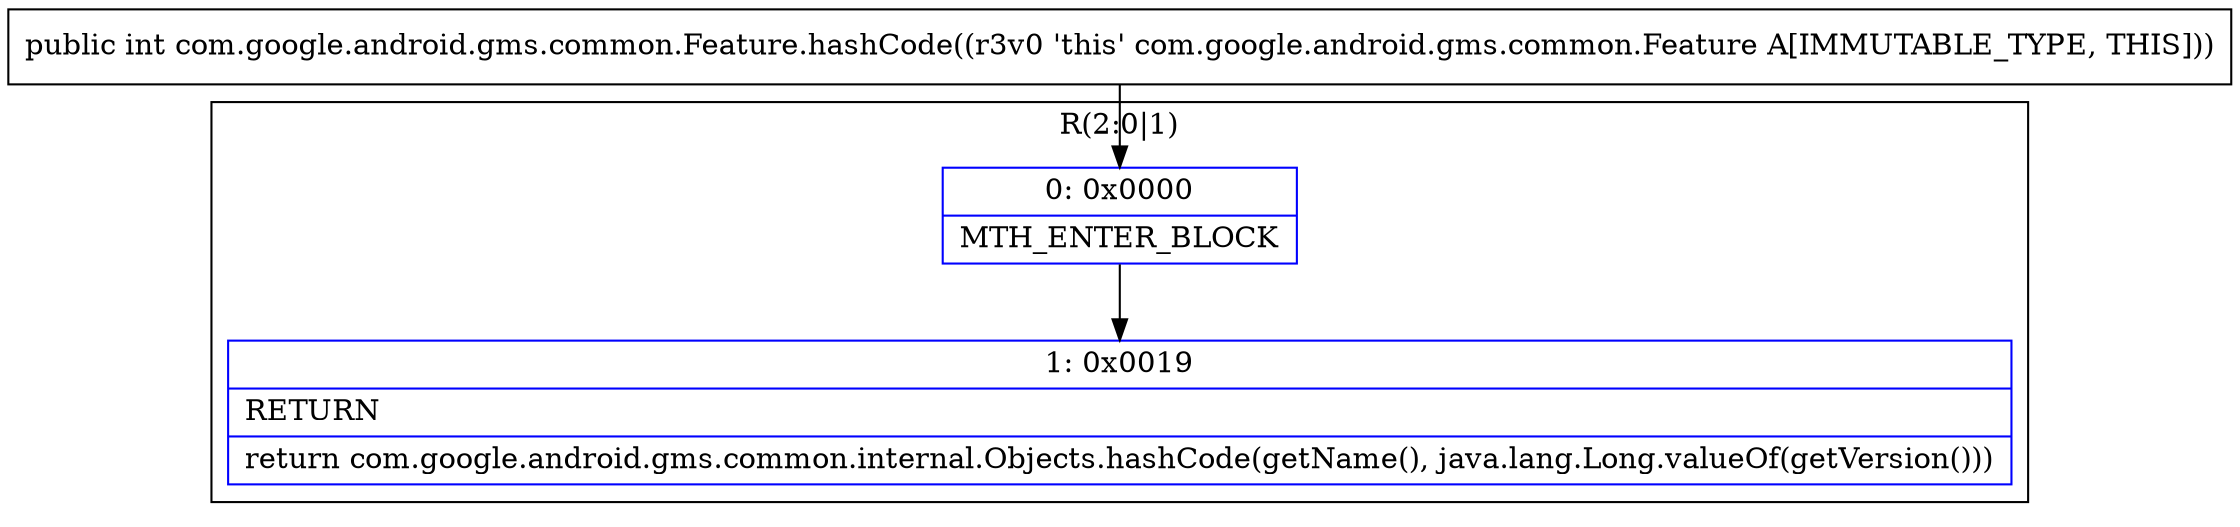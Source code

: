digraph "CFG forcom.google.android.gms.common.Feature.hashCode()I" {
subgraph cluster_Region_2088762066 {
label = "R(2:0|1)";
node [shape=record,color=blue];
Node_0 [shape=record,label="{0\:\ 0x0000|MTH_ENTER_BLOCK\l}"];
Node_1 [shape=record,label="{1\:\ 0x0019|RETURN\l|return com.google.android.gms.common.internal.Objects.hashCode(getName(), java.lang.Long.valueOf(getVersion()))\l}"];
}
MethodNode[shape=record,label="{public int com.google.android.gms.common.Feature.hashCode((r3v0 'this' com.google.android.gms.common.Feature A[IMMUTABLE_TYPE, THIS])) }"];
MethodNode -> Node_0;
Node_0 -> Node_1;
}

